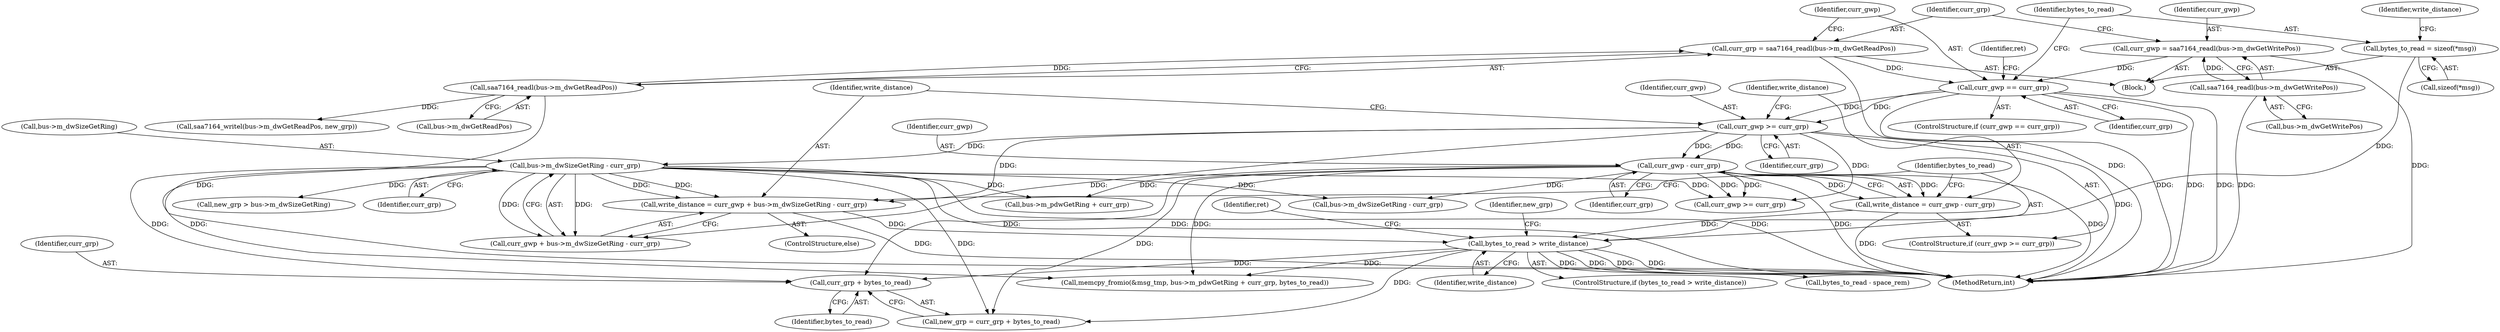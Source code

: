 digraph "0_media-tree_354dd3924a2e43806774953de536257548b5002c@API" {
"1000247" [label="(Call,curr_grp + bytes_to_read)"];
"1000223" [label="(Call,curr_gwp - curr_grp)"];
"1000218" [label="(Call,curr_gwp >= curr_grp)"];
"1000201" [label="(Call,curr_gwp == curr_grp)"];
"1000188" [label="(Call,curr_gwp = saa7164_readl(bus->m_dwGetWritePos))"];
"1000190" [label="(Call,saa7164_readl(bus->m_dwGetWritePos))"];
"1000194" [label="(Call,curr_grp = saa7164_readl(bus->m_dwGetReadPos))"];
"1000196" [label="(Call,saa7164_readl(bus->m_dwGetReadPos))"];
"1000231" [label="(Call,bus->m_dwSizeGetRing - curr_grp)"];
"1000237" [label="(Call,bytes_to_read > write_distance)"];
"1000209" [label="(Call,bytes_to_read = sizeof(*msg))"];
"1000227" [label="(Call,write_distance = curr_gwp + bus->m_dwSizeGetRing - curr_grp)"];
"1000221" [label="(Call,write_distance = curr_gwp - curr_grp)"];
"1000202" [label="(Identifier,curr_gwp)"];
"1000415" [label="(Call,curr_gwp >= curr_grp)"];
"1000246" [label="(Identifier,new_grp)"];
"1000573" [label="(MethodReturn,int)"];
"1000251" [label="(Call,new_grp > bus->m_dwSizeGetRing)"];
"1000238" [label="(Identifier,bytes_to_read)"];
"1000220" [label="(Identifier,curr_grp)"];
"1000227" [label="(Call,write_distance = curr_gwp + bus->m_dwSizeGetRing - curr_grp)"];
"1000288" [label="(Call,bytes_to_read - space_rem)"];
"1000223" [label="(Call,curr_gwp - curr_grp)"];
"1000210" [label="(Identifier,bytes_to_read)"];
"1000232" [label="(Call,bus->m_dwSizeGetRing)"];
"1000224" [label="(Identifier,curr_gwp)"];
"1000247" [label="(Call,curr_grp + bytes_to_read)"];
"1000194" [label="(Call,curr_grp = saa7164_readl(bus->m_dwGetReadPos))"];
"1000189" [label="(Identifier,curr_gwp)"];
"1000225" [label="(Identifier,curr_grp)"];
"1000239" [label="(Identifier,write_distance)"];
"1000197" [label="(Call,bus->m_dwGetReadPos)"];
"1000554" [label="(Call,saa7164_writel(bus->m_dwGetReadPos, new_grp))"];
"1000218" [label="(Call,curr_gwp >= curr_grp)"];
"1000228" [label="(Identifier,write_distance)"];
"1000235" [label="(Identifier,curr_grp)"];
"1000215" [label="(Identifier,write_distance)"];
"1000191" [label="(Call,bus->m_dwGetWritePos)"];
"1000219" [label="(Identifier,curr_gwp)"];
"1000222" [label="(Identifier,write_distance)"];
"1000231" [label="(Call,bus->m_dwSizeGetRing - curr_grp)"];
"1000236" [label="(ControlStructure,if (bytes_to_read > write_distance))"];
"1000190" [label="(Call,saa7164_readl(bus->m_dwGetWritePos))"];
"1000196" [label="(Call,saa7164_readl(bus->m_dwGetReadPos))"];
"1000293" [label="(Call,memcpy_fromio(&msg_tmp, bus->m_pdwGetRing + curr_grp, bytes_to_read))"];
"1000203" [label="(Identifier,curr_grp)"];
"1000248" [label="(Identifier,curr_grp)"];
"1000237" [label="(Call,bytes_to_read > write_distance)"];
"1000296" [label="(Call,bus->m_pdwGetRing + curr_grp)"];
"1000211" [label="(Call,sizeof(*msg))"];
"1000188" [label="(Call,curr_gwp = saa7164_readl(bus->m_dwGetWritePos))"];
"1000249" [label="(Identifier,bytes_to_read)"];
"1000217" [label="(ControlStructure,if (curr_gwp >= curr_grp))"];
"1000221" [label="(Call,write_distance = curr_gwp - curr_grp)"];
"1000264" [label="(Call,bus->m_dwSizeGetRing - curr_grp)"];
"1000245" [label="(Call,new_grp = curr_grp + bytes_to_read)"];
"1000226" [label="(ControlStructure,else)"];
"1000201" [label="(Call,curr_gwp == curr_grp)"];
"1000200" [label="(ControlStructure,if (curr_gwp == curr_grp))"];
"1000242" [label="(Identifier,ret)"];
"1000229" [label="(Call,curr_gwp + bus->m_dwSizeGetRing - curr_grp)"];
"1000206" [label="(Identifier,ret)"];
"1000125" [label="(Block,)"];
"1000195" [label="(Identifier,curr_grp)"];
"1000209" [label="(Call,bytes_to_read = sizeof(*msg))"];
"1000247" -> "1000245"  [label="AST: "];
"1000247" -> "1000249"  [label="CFG: "];
"1000248" -> "1000247"  [label="AST: "];
"1000249" -> "1000247"  [label="AST: "];
"1000245" -> "1000247"  [label="CFG: "];
"1000223" -> "1000247"  [label="DDG: "];
"1000231" -> "1000247"  [label="DDG: "];
"1000237" -> "1000247"  [label="DDG: "];
"1000223" -> "1000221"  [label="AST: "];
"1000223" -> "1000225"  [label="CFG: "];
"1000224" -> "1000223"  [label="AST: "];
"1000225" -> "1000223"  [label="AST: "];
"1000221" -> "1000223"  [label="CFG: "];
"1000223" -> "1000573"  [label="DDG: "];
"1000223" -> "1000573"  [label="DDG: "];
"1000223" -> "1000221"  [label="DDG: "];
"1000223" -> "1000221"  [label="DDG: "];
"1000218" -> "1000223"  [label="DDG: "];
"1000218" -> "1000223"  [label="DDG: "];
"1000223" -> "1000245"  [label="DDG: "];
"1000223" -> "1000264"  [label="DDG: "];
"1000223" -> "1000293"  [label="DDG: "];
"1000223" -> "1000296"  [label="DDG: "];
"1000223" -> "1000415"  [label="DDG: "];
"1000223" -> "1000415"  [label="DDG: "];
"1000218" -> "1000217"  [label="AST: "];
"1000218" -> "1000220"  [label="CFG: "];
"1000219" -> "1000218"  [label="AST: "];
"1000220" -> "1000218"  [label="AST: "];
"1000222" -> "1000218"  [label="CFG: "];
"1000228" -> "1000218"  [label="CFG: "];
"1000218" -> "1000573"  [label="DDG: "];
"1000201" -> "1000218"  [label="DDG: "];
"1000201" -> "1000218"  [label="DDG: "];
"1000218" -> "1000227"  [label="DDG: "];
"1000218" -> "1000229"  [label="DDG: "];
"1000218" -> "1000231"  [label="DDG: "];
"1000218" -> "1000415"  [label="DDG: "];
"1000201" -> "1000200"  [label="AST: "];
"1000201" -> "1000203"  [label="CFG: "];
"1000202" -> "1000201"  [label="AST: "];
"1000203" -> "1000201"  [label="AST: "];
"1000206" -> "1000201"  [label="CFG: "];
"1000210" -> "1000201"  [label="CFG: "];
"1000201" -> "1000573"  [label="DDG: "];
"1000201" -> "1000573"  [label="DDG: "];
"1000201" -> "1000573"  [label="DDG: "];
"1000188" -> "1000201"  [label="DDG: "];
"1000194" -> "1000201"  [label="DDG: "];
"1000188" -> "1000125"  [label="AST: "];
"1000188" -> "1000190"  [label="CFG: "];
"1000189" -> "1000188"  [label="AST: "];
"1000190" -> "1000188"  [label="AST: "];
"1000195" -> "1000188"  [label="CFG: "];
"1000188" -> "1000573"  [label="DDG: "];
"1000190" -> "1000188"  [label="DDG: "];
"1000190" -> "1000191"  [label="CFG: "];
"1000191" -> "1000190"  [label="AST: "];
"1000190" -> "1000573"  [label="DDG: "];
"1000194" -> "1000125"  [label="AST: "];
"1000194" -> "1000196"  [label="CFG: "];
"1000195" -> "1000194"  [label="AST: "];
"1000196" -> "1000194"  [label="AST: "];
"1000202" -> "1000194"  [label="CFG: "];
"1000194" -> "1000573"  [label="DDG: "];
"1000196" -> "1000194"  [label="DDG: "];
"1000196" -> "1000197"  [label="CFG: "];
"1000197" -> "1000196"  [label="AST: "];
"1000196" -> "1000573"  [label="DDG: "];
"1000196" -> "1000554"  [label="DDG: "];
"1000231" -> "1000229"  [label="AST: "];
"1000231" -> "1000235"  [label="CFG: "];
"1000232" -> "1000231"  [label="AST: "];
"1000235" -> "1000231"  [label="AST: "];
"1000229" -> "1000231"  [label="CFG: "];
"1000231" -> "1000573"  [label="DDG: "];
"1000231" -> "1000573"  [label="DDG: "];
"1000231" -> "1000227"  [label="DDG: "];
"1000231" -> "1000227"  [label="DDG: "];
"1000231" -> "1000229"  [label="DDG: "];
"1000231" -> "1000229"  [label="DDG: "];
"1000231" -> "1000245"  [label="DDG: "];
"1000231" -> "1000251"  [label="DDG: "];
"1000231" -> "1000264"  [label="DDG: "];
"1000231" -> "1000293"  [label="DDG: "];
"1000231" -> "1000296"  [label="DDG: "];
"1000231" -> "1000415"  [label="DDG: "];
"1000237" -> "1000236"  [label="AST: "];
"1000237" -> "1000239"  [label="CFG: "];
"1000238" -> "1000237"  [label="AST: "];
"1000239" -> "1000237"  [label="AST: "];
"1000242" -> "1000237"  [label="CFG: "];
"1000246" -> "1000237"  [label="CFG: "];
"1000237" -> "1000573"  [label="DDG: "];
"1000237" -> "1000573"  [label="DDG: "];
"1000237" -> "1000573"  [label="DDG: "];
"1000209" -> "1000237"  [label="DDG: "];
"1000227" -> "1000237"  [label="DDG: "];
"1000221" -> "1000237"  [label="DDG: "];
"1000237" -> "1000245"  [label="DDG: "];
"1000237" -> "1000288"  [label="DDG: "];
"1000237" -> "1000293"  [label="DDG: "];
"1000209" -> "1000125"  [label="AST: "];
"1000209" -> "1000211"  [label="CFG: "];
"1000210" -> "1000209"  [label="AST: "];
"1000211" -> "1000209"  [label="AST: "];
"1000215" -> "1000209"  [label="CFG: "];
"1000227" -> "1000226"  [label="AST: "];
"1000227" -> "1000229"  [label="CFG: "];
"1000228" -> "1000227"  [label="AST: "];
"1000229" -> "1000227"  [label="AST: "];
"1000238" -> "1000227"  [label="CFG: "];
"1000227" -> "1000573"  [label="DDG: "];
"1000221" -> "1000217"  [label="AST: "];
"1000222" -> "1000221"  [label="AST: "];
"1000238" -> "1000221"  [label="CFG: "];
"1000221" -> "1000573"  [label="DDG: "];
}
